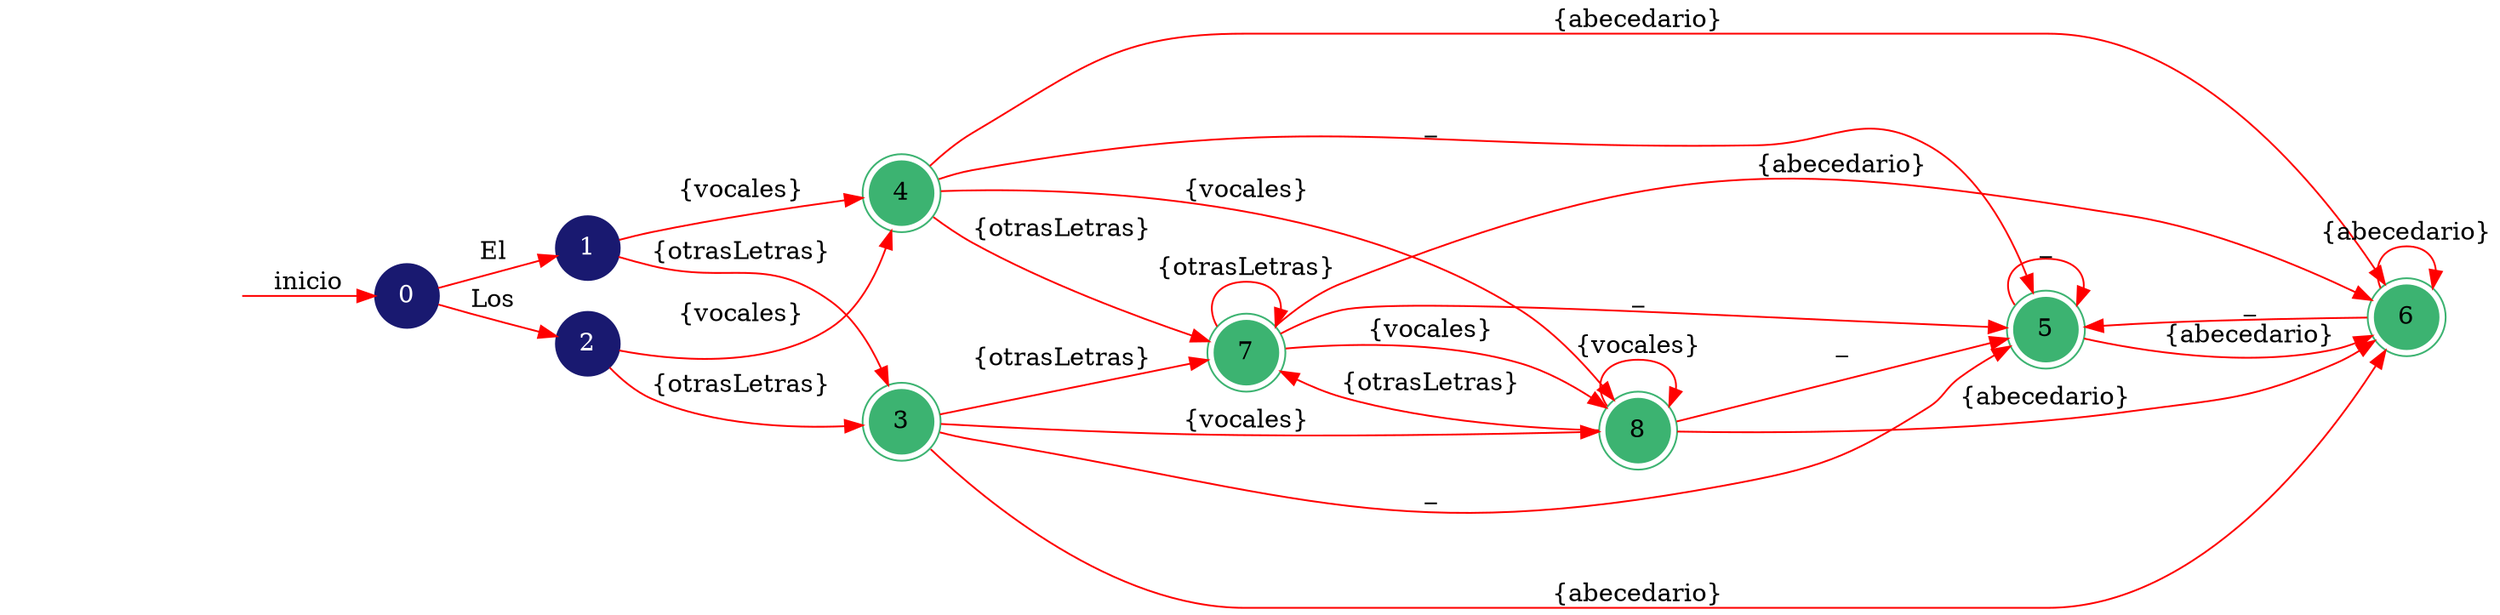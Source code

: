 digraph AFD {
	rankdir=LR;
	node [shape=doublecircle, style = filled,color = mediumseagreen]; "3" "4" "5" "6" "7" "8";
	node [shape=circle];
	node [color=midnightblue,fontcolor=white];
	edge [color=red];
	secret_node [style=invis];
	secret_node -> "0" [label="inicio"];
	"0" -> "1" [label="El "];
	"0" -> "2" [label="Los "];
	"1" -> "3" [label="{otrasLetras}"];
	"1" -> "4" [label="{vocales}"];
	"2" -> "3" [label="{otrasLetras}"];
	"2" -> "4" [label="{vocales}"];
	"3" -> "5" [label="_"];
	"3" -> "6" [label="{abecedario}"];
	"3" -> "7" [label="{otrasLetras}"];
	"3" -> "8" [label="{vocales}"];
	"4" -> "5" [label="_"];
	"4" -> "6" [label="{abecedario}"];
	"4" -> "7" [label="{otrasLetras}"];
	"4" -> "8" [label="{vocales}"];
	"5" -> "5" [label="_"];
	"5" -> "6" [label="{abecedario}"];
	"6" -> "5" [label="_"];
	"6" -> "6" [label="{abecedario}"];
	"7" -> "5" [label="_"];
	"7" -> "6" [label="{abecedario}"];
	"7" -> "7" [label="{otrasLetras}"];
	"7" -> "8" [label="{vocales}"];
	"8" -> "5" [label="_"];
	"8" -> "6" [label="{abecedario}"];
	"8" -> "7" [label="{otrasLetras}"];
	"8" -> "8" [label="{vocales}"];
}